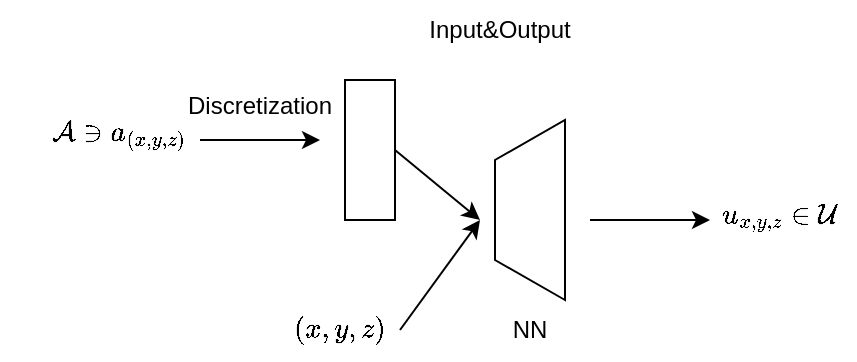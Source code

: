 <mxfile version="20.6.0" type="github">
  <diagram id="Chyyr6B2Mz-9MoKqIEqA" name="第 1 页">
    <mxGraphModel dx="1321" dy="260" grid="1" gridSize="10" guides="1" tooltips="1" connect="1" arrows="1" fold="1" page="1" pageScale="1" pageWidth="827" pageHeight="1169" math="1" shadow="0">
      <root>
        <mxCell id="0" />
        <mxCell id="1" parent="0" />
        <mxCell id="aMa2rR4DXhJ38MiHfQ7q-1" value="Input&amp;amp;Output" style="text;html=1;strokeColor=none;fillColor=none;align=center;verticalAlign=middle;whiteSpace=wrap;rounded=0;" vertex="1" parent="1">
          <mxGeometry x="190" y="130" width="60" height="30" as="geometry" />
        </mxCell>
        <mxCell id="aMa2rR4DXhJ38MiHfQ7q-2" value="" style="rounded=0;whiteSpace=wrap;html=1;rotation=90;" vertex="1" parent="1">
          <mxGeometry x="120" y="192.5" width="70" height="25" as="geometry" />
        </mxCell>
        <mxCell id="aMa2rR4DXhJ38MiHfQ7q-3" value="&amp;nbsp;$$\mathcal{A} \ni&amp;nbsp; \mathcal{a}_{(x,y,z)}$$" style="text;html=1;strokeColor=none;fillColor=none;align=center;verticalAlign=middle;whiteSpace=wrap;rounded=0;" vertex="1" parent="1">
          <mxGeometry x="10" y="180" width="40" height="20" as="geometry" />
        </mxCell>
        <mxCell id="aMa2rR4DXhJ38MiHfQ7q-5" value="$$(x,y,z)&lt;br&gt;$$" style="text;html=1;strokeColor=none;fillColor=none;align=center;verticalAlign=middle;whiteSpace=wrap;rounded=0;" vertex="1" parent="1">
          <mxGeometry x="110" y="280" width="60" height="30" as="geometry" />
        </mxCell>
        <mxCell id="aMa2rR4DXhJ38MiHfQ7q-6" value="" style="endArrow=classic;html=1;rounded=0;exitX=0.5;exitY=0;exitDx=0;exitDy=0;" edge="1" parent="1" source="aMa2rR4DXhJ38MiHfQ7q-2">
          <mxGeometry width="50" height="50" relative="1" as="geometry">
            <mxPoint x="170" y="200" as="sourcePoint" />
            <mxPoint x="210" y="240" as="targetPoint" />
          </mxGeometry>
        </mxCell>
        <mxCell id="aMa2rR4DXhJ38MiHfQ7q-7" value="" style="endArrow=classic;html=1;rounded=0;exitX=1;exitY=0.5;exitDx=0;exitDy=0;" edge="1" parent="1" source="aMa2rR4DXhJ38MiHfQ7q-5">
          <mxGeometry width="50" height="50" relative="1" as="geometry">
            <mxPoint x="170" y="300" as="sourcePoint" />
            <mxPoint x="210" y="240" as="targetPoint" />
          </mxGeometry>
        </mxCell>
        <mxCell id="aMa2rR4DXhJ38MiHfQ7q-8" value="" style="endArrow=classic;html=1;rounded=0;" edge="1" parent="1">
          <mxGeometry width="50" height="50" relative="1" as="geometry">
            <mxPoint x="70" y="200" as="sourcePoint" />
            <mxPoint x="130" y="200" as="targetPoint" />
          </mxGeometry>
        </mxCell>
        <mxCell id="aMa2rR4DXhJ38MiHfQ7q-9" value="Discretization" style="text;html=1;strokeColor=none;fillColor=none;align=center;verticalAlign=middle;whiteSpace=wrap;rounded=0;" vertex="1" parent="1">
          <mxGeometry x="90" y="172.5" width="20" height="20" as="geometry" />
        </mxCell>
        <mxCell id="aMa2rR4DXhJ38MiHfQ7q-11" value="" style="shape=trapezoid;perimeter=trapezoidPerimeter;whiteSpace=wrap;html=1;fixedSize=1;rotation=-90;" vertex="1" parent="1">
          <mxGeometry x="190" y="217.5" width="90" height="35" as="geometry" />
        </mxCell>
        <mxCell id="aMa2rR4DXhJ38MiHfQ7q-12" value="NN" style="text;html=1;strokeColor=none;fillColor=none;align=center;verticalAlign=middle;whiteSpace=wrap;rounded=0;" vertex="1" parent="1">
          <mxGeometry x="205" y="280" width="60" height="30" as="geometry" />
        </mxCell>
        <mxCell id="aMa2rR4DXhJ38MiHfQ7q-13" value="" style="endArrow=classic;html=1;rounded=0;" edge="1" parent="1">
          <mxGeometry width="50" height="50" relative="1" as="geometry">
            <mxPoint x="265" y="240" as="sourcePoint" />
            <mxPoint x="325" y="240" as="targetPoint" />
          </mxGeometry>
        </mxCell>
        <mxCell id="aMa2rR4DXhJ38MiHfQ7q-14" value="$$u_{x,y,z} \in \mathcal{U}$$" style="text;html=1;strokeColor=none;fillColor=none;align=center;verticalAlign=middle;whiteSpace=wrap;rounded=0;" vertex="1" parent="1">
          <mxGeometry x="330" y="222.5" width="60" height="30" as="geometry" />
        </mxCell>
      </root>
    </mxGraphModel>
  </diagram>
</mxfile>

